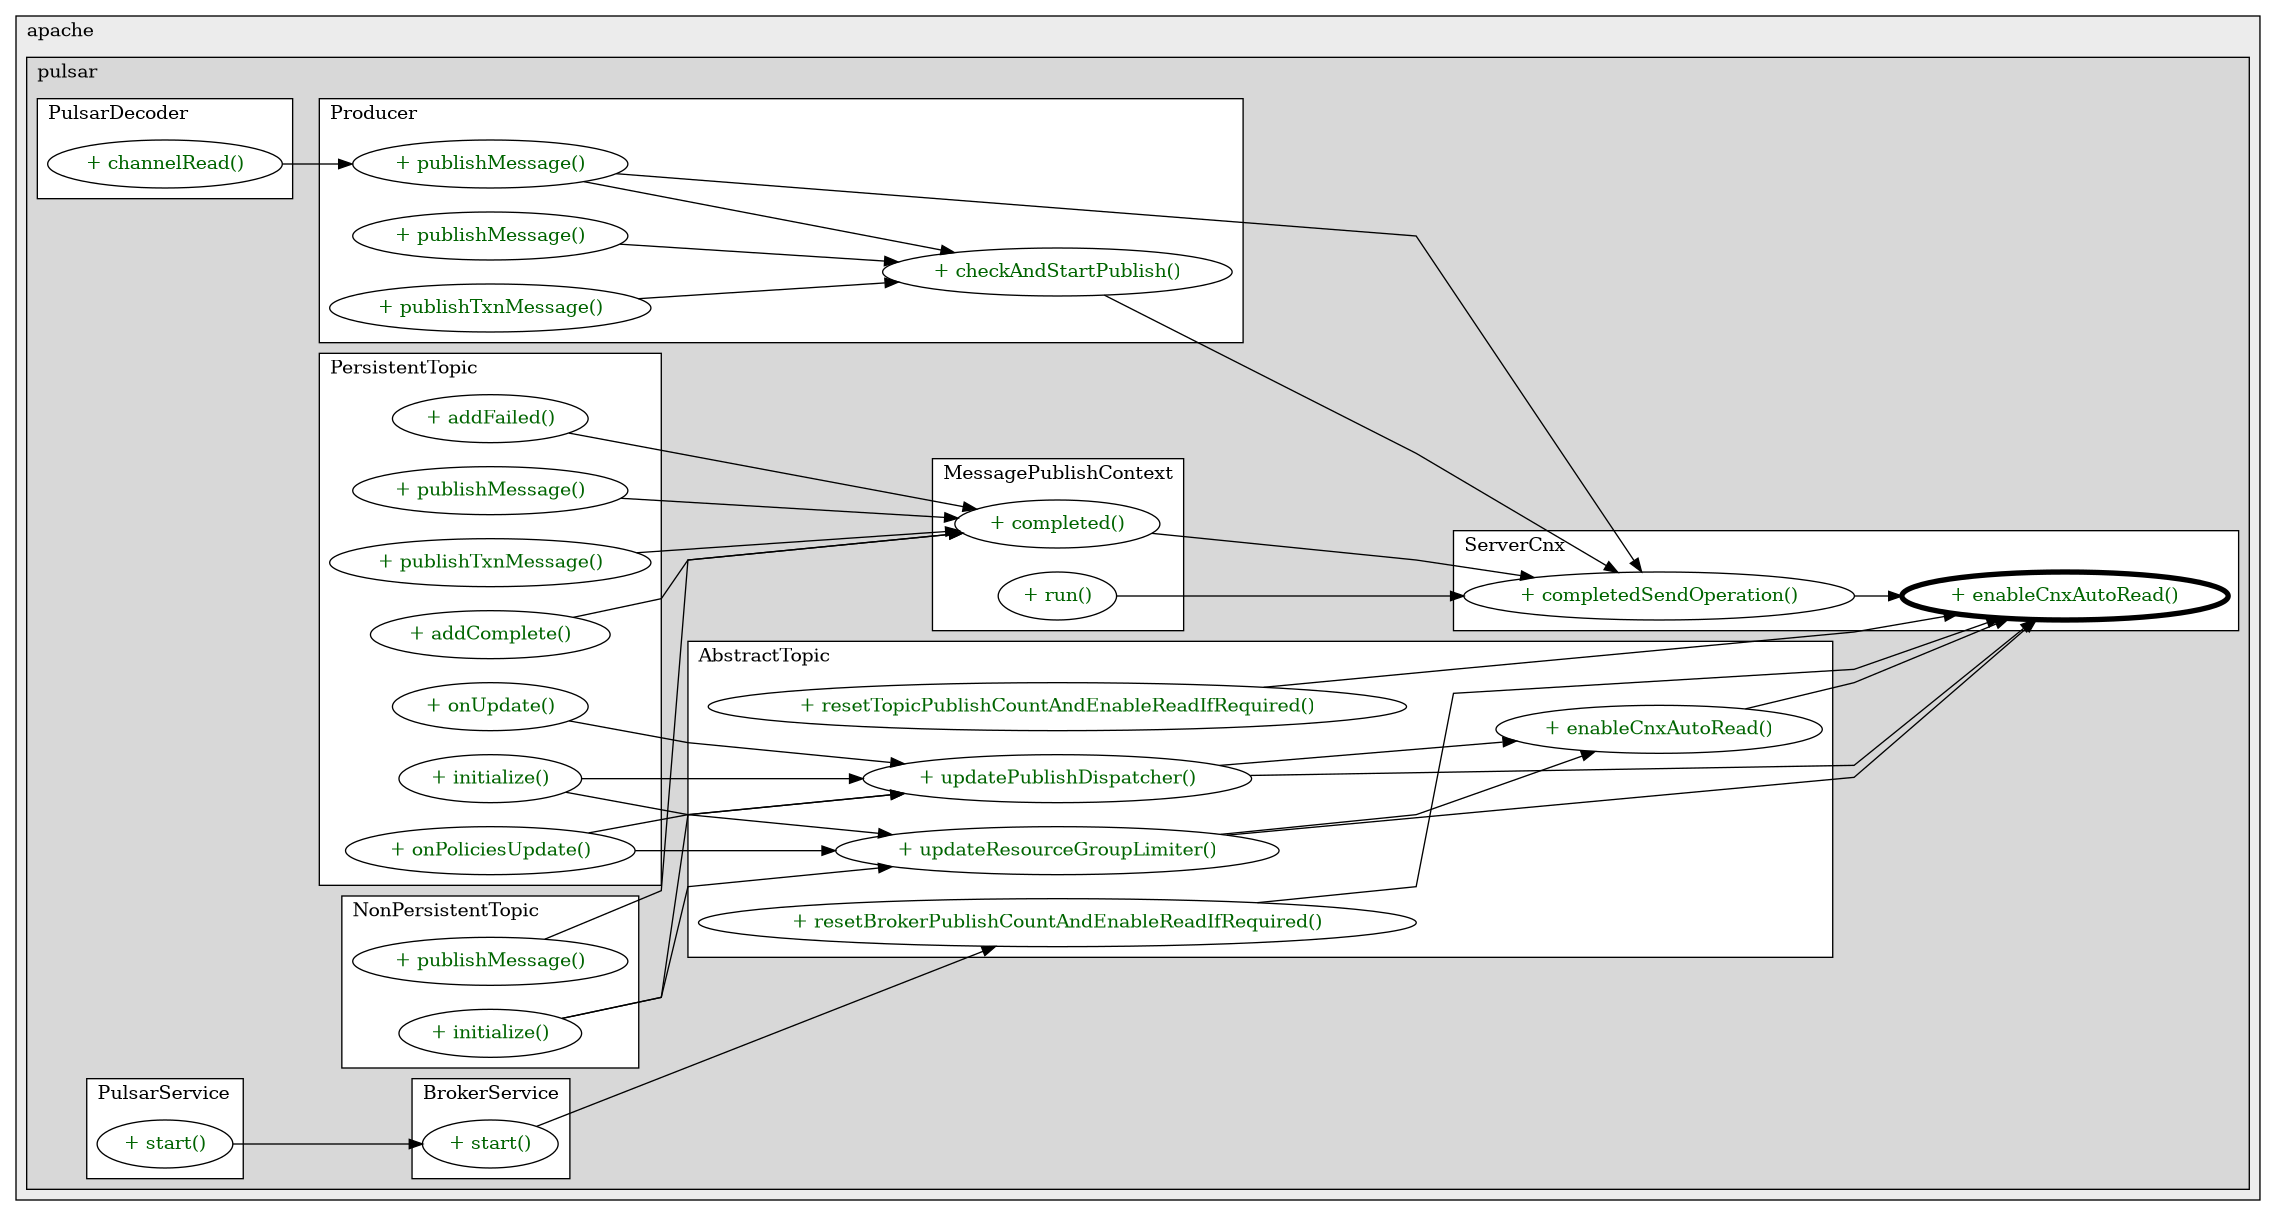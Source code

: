 @startuml

/' diagram meta data start
config=CallConfiguration;
{
  "rootMethod": "org.apache.pulsar.broker.service.ServerCnx#enableCnxAutoRead()",
  "projectClassification": {
    "searchMode": "OpenProject", // OpenProject, AllProjects
    "includedProjects": "",
    "pathEndKeywords": "*.impl",
    "isClientPath": "",
    "isClientName": "",
    "isTestPath": "",
    "isTestName": "",
    "isMappingPath": "",
    "isMappingName": "",
    "isDataAccessPath": "",
    "isDataAccessName": "",
    "isDataStructurePath": "",
    "isDataStructureName": "",
    "isInterfaceStructuresPath": "",
    "isInterfaceStructuresName": "",
    "isEntryPointPath": "",
    "isEntryPointName": "",
    "treatFinalFieldsAsMandatory": false
  },
  "graphRestriction": {
    "classPackageExcludeFilter": "",
    "classPackageIncludeFilter": "",
    "classNameExcludeFilter": "",
    "classNameIncludeFilter": "",
    "methodNameExcludeFilter": "",
    "methodNameIncludeFilter": "",
    "removeByInheritance": "", // inheritance/annotation based filtering is done in a second step
    "removeByAnnotation": "",
    "removeByClassPackage": "", // cleanup the graph after inheritance/annotation based filtering is done
    "removeByClassName": "",
    "cutMappings": false,
    "cutEnum": true,
    "cutTests": true,
    "cutClient": true,
    "cutDataAccess": true,
    "cutInterfaceStructures": true,
    "cutDataStructures": true,
    "cutGetterAndSetter": true,
    "cutConstructors": true
  },
  "graphTraversal": {
    "forwardDepth": 3,
    "backwardDepth": 3,
    "classPackageExcludeFilter": "",
    "classPackageIncludeFilter": "",
    "classNameExcludeFilter": "",
    "classNameIncludeFilter": "",
    "methodNameExcludeFilter": "",
    "methodNameIncludeFilter": "",
    "hideMappings": false,
    "hideDataStructures": false,
    "hidePrivateMethods": true,
    "hideInterfaceCalls": true, // indirection: implementation -> interface (is hidden) -> implementation
    "onlyShowApplicationEntryPoints": false, // root node is included
    "useMethodCallsForStructureDiagram": "ForwardOnly" // ForwardOnly, BothDirections, No
  },
  "details": {
    "aggregation": "GroupByClass", // ByClass, GroupByClass, None
    "showMethodParametersTypes": false,
    "showMethodParametersNames": false,
    "showMethodReturnType": false,
    "showPackageLevels": 2,
    "showCallOrder": false,
    "edgeMode": "MethodsOnly", // TypesOnly, MethodsOnly, TypesAndMethods, MethodsAndDirectTypeUsage
    "showDetailedClassStructure": false
  },
  "rootClass": "org.apache.pulsar.broker.service.ServerCnx",
  "extensionCallbackMethod": "" // qualified.class.name#methodName - signature: public static String method(String)
}
diagram meta data end '/



digraph g {
    rankdir="LR"
    splines=polyline
    

'nodes 
subgraph cluster_1411517106 { 
   	label=apache
	labeljust=l
	fillcolor="#ececec"
	style=filled
   
   subgraph cluster_523310109 { 
   	label=pulsar
	labeljust=l
	fillcolor="#d8d8d8"
	style=filled
   
   subgraph cluster_1014604199 { 
   	label=PulsarDecoder
	labeljust=l
	fillcolor=white
	style=filled
   
   PulsarDecoder1070348832XXXchannelRead995363995[
	label="+ channelRead()"
	style=filled
	fillcolor=white
	tooltip="PulsarDecoder

null"
	fontcolor=darkgreen
];
} 

subgraph cluster_1301977158 { 
   	label=AbstractTopic
	labeljust=l
	fillcolor=white
	style=filled
   
   AbstractTopic1718290011XXXenableCnxAutoRead0[
	label="+ enableCnxAutoRead()"
	style=filled
	fillcolor=white
	tooltip="AbstractTopic

null"
	fontcolor=darkgreen
];

AbstractTopic1718290011XXXresetBrokerPublishCountAndEnableReadIfRequired64711720[
	label="+ resetBrokerPublishCountAndEnableReadIfRequired()"
	style=filled
	fillcolor=white
	tooltip="AbstractTopic

null"
	fontcolor=darkgreen
];

AbstractTopic1718290011XXXresetTopicPublishCountAndEnableReadIfRequired0[
	label="+ resetTopicPublishCountAndEnableReadIfRequired()"
	style=filled
	fillcolor=white
	tooltip="AbstractTopic

null"
	fontcolor=darkgreen
];

AbstractTopic1718290011XXXupdatePublishDispatcher0[
	label="+ updatePublishDispatcher()"
	style=filled
	fillcolor=white
	tooltip="AbstractTopic

&#10;  update topic publish dispatcher for this topic.&#10; "
	fontcolor=darkgreen
];

AbstractTopic1718290011XXXupdateResourceGroupLimiter706925678[
	label="+ updateResourceGroupLimiter()"
	style=filled
	fillcolor=white
	tooltip="AbstractTopic

null"
	fontcolor=darkgreen
];
} 

subgraph cluster_1348467880 { 
   	label=NonPersistentTopic
	labeljust=l
	fillcolor=white
	style=filled
   
   NonPersistentTopic442146095XXXinitialize0[
	label="+ initialize()"
	style=filled
	fillcolor=white
	tooltip="NonPersistentTopic

null"
	fontcolor=darkgreen
];

NonPersistentTopic442146095XXXpublishMessage991694241[
	label="+ publishMessage()"
	style=filled
	fillcolor=white
	tooltip="NonPersistentTopic

null"
	fontcolor=darkgreen
];
} 

subgraph cluster_1660348955 { 
   	label=Producer
	labeljust=l
	fillcolor=white
	style=filled
   
   Producer1718290011XXXcheckAndStartPublish1302195195[
	label="+ checkAndStartPublish()"
	style=filled
	fillcolor=white
	tooltip="Producer

null"
	fontcolor=darkgreen
];

Producer1718290011XXXpublishMessage1309573701[
	label="+ publishMessage()"
	style=filled
	fillcolor=white
	tooltip="Producer

null"
	fontcolor=darkgreen
];

Producer1718290011XXXpublishMessage1717589301[
	label="+ publishMessage()"
	style=filled
	fillcolor=white
	tooltip="Producer

null"
	fontcolor=darkgreen
];

Producer1718290011XXXpublishTxnMessage617694510[
	label="+ publishTxnMessage()"
	style=filled
	fillcolor=white
	tooltip="Producer

null"
	fontcolor=darkgreen
];
} 

subgraph cluster_1975659038 { 
   	label=MessagePublishContext
	labeljust=l
	fillcolor=white
	style=filled
   
   MessagePublishContext1660348955XXXcompleted1453117839[
	label="+ completed()"
	style=filled
	fillcolor=white
	tooltip="MessagePublishContext

&#10;  Executed from managed ledger thread when the message is persisted.&#10; "
	fontcolor=darkgreen
];

MessagePublishContext1660348955XXXrun0[
	label="+ run()"
	style=filled
	fillcolor=white
	tooltip="MessagePublishContext

&#10;  Executed from I/O thread when sending receipt back to client.&#10; "
	fontcolor=darkgreen
];
} 

subgraph cluster_359057108 { 
   	label=PersistentTopic
	labeljust=l
	fillcolor=white
	style=filled
   
   PersistentTopic1101090806XXXaddComplete1491430175[
	label="+ addComplete()"
	style=filled
	fillcolor=white
	tooltip="PersistentTopic

null"
	fontcolor=darkgreen
];

PersistentTopic1101090806XXXaddFailed715383354[
	label="+ addFailed()"
	style=filled
	fillcolor=white
	tooltip="PersistentTopic

null"
	fontcolor=darkgreen
];

PersistentTopic1101090806XXXinitialize0[
	label="+ initialize()"
	style=filled
	fillcolor=white
	tooltip="PersistentTopic

null"
	fontcolor=darkgreen
];

PersistentTopic1101090806XXXonPoliciesUpdate611538288[
	label="+ onPoliciesUpdate()"
	style=filled
	fillcolor=white
	tooltip="PersistentTopic

null"
	fontcolor=darkgreen
];

PersistentTopic1101090806XXXonUpdate1780265855[
	label="+ onUpdate()"
	style=filled
	fillcolor=white
	tooltip="PersistentTopic

null"
	fontcolor=darkgreen
];

PersistentTopic1101090806XXXpublishMessage991694241[
	label="+ publishMessage()"
	style=filled
	fillcolor=white
	tooltip="PersistentTopic

null"
	fontcolor=darkgreen
];

PersistentTopic1101090806XXXpublishTxnMessage483951322[
	label="+ publishTxnMessage()"
	style=filled
	fillcolor=white
	tooltip="PersistentTopic

&#10;  Publish Transaction message to this Topic's TransactionBuffer.&#10; &#10;  @param txnID Transaction Id&#10;  @param headersAndPayload Message data&#10;  @param publishContextPublish context&#10; "
	fontcolor=darkgreen
];
} 

subgraph cluster_704824873 { 
   	label=BrokerService
	labeljust=l
	fillcolor=white
	style=filled
   
   BrokerService1718290011XXXstart0[
	label="+ start()"
	style=filled
	fillcolor=white
	tooltip="BrokerService

null"
	fontcolor=darkgreen
];
} 

subgraph cluster_787305602 { 
   	label=PulsarService
	labeljust=l
	fillcolor=white
	style=filled
   
   PulsarService724302956XXXstart0[
	label="+ start()"
	style=filled
	fillcolor=white
	tooltip="PulsarService

&#10;  Start the pulsar service instance.&#10; "
	fontcolor=darkgreen
];
} 

subgraph cluster_923169591 { 
   	label=ServerCnx
	labeljust=l
	fillcolor=white
	style=filled
   
   ServerCnx1718290011XXXcompletedSendOperation1088021805[
	label="+ completedSendOperation()"
	style=filled
	fillcolor=white
	tooltip="ServerCnx

null"
	fontcolor=darkgreen
];

ServerCnx1718290011XXXenableCnxAutoRead0[
	label="+ enableCnxAutoRead()"
	style=filled
	fillcolor=white
	tooltip="ServerCnx

null"
	penwidth=4
	fontcolor=darkgreen
];
} 
} 
} 

'edges    
AbstractTopic1718290011XXXenableCnxAutoRead0 -> ServerCnx1718290011XXXenableCnxAutoRead0;
AbstractTopic1718290011XXXresetBrokerPublishCountAndEnableReadIfRequired64711720 -> ServerCnx1718290011XXXenableCnxAutoRead0;
AbstractTopic1718290011XXXresetTopicPublishCountAndEnableReadIfRequired0 -> ServerCnx1718290011XXXenableCnxAutoRead0;
AbstractTopic1718290011XXXupdatePublishDispatcher0 -> AbstractTopic1718290011XXXenableCnxAutoRead0;
AbstractTopic1718290011XXXupdatePublishDispatcher0 -> ServerCnx1718290011XXXenableCnxAutoRead0;
AbstractTopic1718290011XXXupdateResourceGroupLimiter706925678 -> AbstractTopic1718290011XXXenableCnxAutoRead0;
AbstractTopic1718290011XXXupdateResourceGroupLimiter706925678 -> ServerCnx1718290011XXXenableCnxAutoRead0;
BrokerService1718290011XXXstart0 -> AbstractTopic1718290011XXXresetBrokerPublishCountAndEnableReadIfRequired64711720;
MessagePublishContext1660348955XXXcompleted1453117839 -> ServerCnx1718290011XXXcompletedSendOperation1088021805;
MessagePublishContext1660348955XXXrun0 -> ServerCnx1718290011XXXcompletedSendOperation1088021805;
NonPersistentTopic442146095XXXinitialize0 -> AbstractTopic1718290011XXXupdatePublishDispatcher0;
NonPersistentTopic442146095XXXinitialize0 -> AbstractTopic1718290011XXXupdateResourceGroupLimiter706925678;
NonPersistentTopic442146095XXXpublishMessage991694241 -> MessagePublishContext1660348955XXXcompleted1453117839;
PersistentTopic1101090806XXXaddComplete1491430175 -> MessagePublishContext1660348955XXXcompleted1453117839;
PersistentTopic1101090806XXXaddFailed715383354 -> MessagePublishContext1660348955XXXcompleted1453117839;
PersistentTopic1101090806XXXinitialize0 -> AbstractTopic1718290011XXXupdatePublishDispatcher0;
PersistentTopic1101090806XXXinitialize0 -> AbstractTopic1718290011XXXupdateResourceGroupLimiter706925678;
PersistentTopic1101090806XXXonPoliciesUpdate611538288 -> AbstractTopic1718290011XXXupdatePublishDispatcher0;
PersistentTopic1101090806XXXonPoliciesUpdate611538288 -> AbstractTopic1718290011XXXupdateResourceGroupLimiter706925678;
PersistentTopic1101090806XXXonUpdate1780265855 -> AbstractTopic1718290011XXXupdatePublishDispatcher0;
PersistentTopic1101090806XXXpublishMessage991694241 -> MessagePublishContext1660348955XXXcompleted1453117839;
PersistentTopic1101090806XXXpublishTxnMessage483951322 -> MessagePublishContext1660348955XXXcompleted1453117839;
Producer1718290011XXXcheckAndStartPublish1302195195 -> ServerCnx1718290011XXXcompletedSendOperation1088021805;
Producer1718290011XXXpublishMessage1309573701 -> Producer1718290011XXXcheckAndStartPublish1302195195;
Producer1718290011XXXpublishMessage1717589301 -> Producer1718290011XXXcheckAndStartPublish1302195195;
Producer1718290011XXXpublishMessage1717589301 -> ServerCnx1718290011XXXcompletedSendOperation1088021805;
Producer1718290011XXXpublishTxnMessage617694510 -> Producer1718290011XXXcheckAndStartPublish1302195195;
PulsarDecoder1070348832XXXchannelRead995363995 -> Producer1718290011XXXpublishMessage1717589301;
PulsarService724302956XXXstart0 -> BrokerService1718290011XXXstart0;
ServerCnx1718290011XXXcompletedSendOperation1088021805 -> ServerCnx1718290011XXXenableCnxAutoRead0;
    
}
@enduml